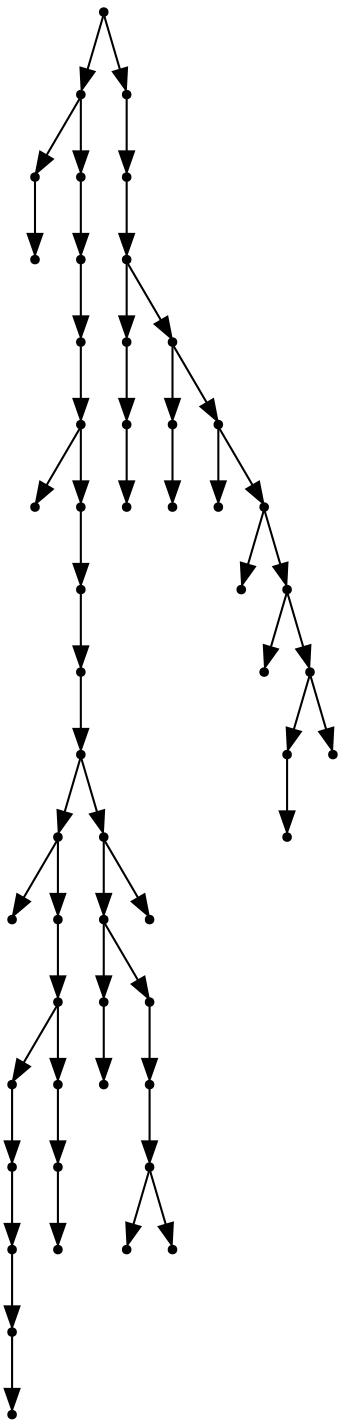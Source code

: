 digraph {
  53 [shape=point];
  33 [shape=point];
  1 [shape=point];
  0 [shape=point];
  32 [shape=point];
  31 [shape=point];
  30 [shape=point];
  29 [shape=point];
  2 [shape=point];
  28 [shape=point];
  27 [shape=point];
  26 [shape=point];
  25 [shape=point];
  14 [shape=point];
  3 [shape=point];
  13 [shape=point];
  12 [shape=point];
  8 [shape=point];
  7 [shape=point];
  6 [shape=point];
  5 [shape=point];
  4 [shape=point];
  11 [shape=point];
  10 [shape=point];
  9 [shape=point];
  24 [shape=point];
  22 [shape=point];
  16 [shape=point];
  15 [shape=point];
  21 [shape=point];
  20 [shape=point];
  19 [shape=point];
  17 [shape=point];
  18 [shape=point];
  23 [shape=point];
  52 [shape=point];
  51 [shape=point];
  50 [shape=point];
  36 [shape=point];
  35 [shape=point];
  34 [shape=point];
  49 [shape=point];
  38 [shape=point];
  37 [shape=point];
  48 [shape=point];
  39 [shape=point];
  47 [shape=point];
  40 [shape=point];
  46 [shape=point];
  41 [shape=point];
  45 [shape=point];
  43 [shape=point];
  42 [shape=point];
  44 [shape=point];
53 -> 33;
33 -> 1;
1 -> 0;
33 -> 32;
32 -> 31;
31 -> 30;
30 -> 29;
29 -> 2;
29 -> 28;
28 -> 27;
27 -> 26;
26 -> 25;
25 -> 14;
14 -> 3;
14 -> 13;
13 -> 12;
12 -> 8;
8 -> 7;
7 -> 6;
6 -> 5;
5 -> 4;
12 -> 11;
11 -> 10;
10 -> 9;
25 -> 24;
24 -> 22;
22 -> 16;
16 -> 15;
22 -> 21;
21 -> 20;
20 -> 19;
19 -> 17;
19 -> 18;
24 -> 23;
53 -> 52;
52 -> 51;
51 -> 50;
50 -> 36;
36 -> 35;
35 -> 34;
50 -> 49;
49 -> 38;
38 -> 37;
49 -> 48;
48 -> 39;
48 -> 47;
47 -> 40;
47 -> 46;
46 -> 41;
46 -> 45;
45 -> 43;
43 -> 42;
45 -> 44;
}
